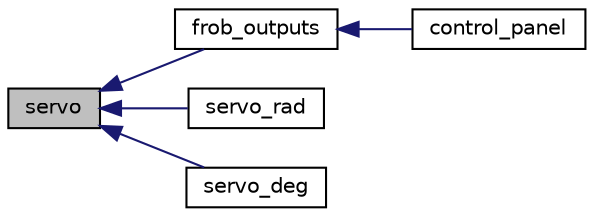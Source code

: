 digraph "servo"
{
  edge [fontname="Helvetica",fontsize="10",labelfontname="Helvetica",labelfontsize="10"];
  node [fontname="Helvetica",fontsize="10",shape=record];
  rankdir="LR";
  Node1 [label="servo",height=0.2,width=0.4,color="black", fillcolor="grey75", style="filled" fontcolor="black"];
  Node1 -> Node2 [dir="back",color="midnightblue",fontsize="10",style="solid",fontname="Helvetica"];
  Node2 [label="frob_outputs",height=0.2,width=0.4,color="black", fillcolor="white", style="filled",URL="$diagnostic_8c.html#ab50d07079b04faf6898956b052644966"];
  Node2 -> Node3 [dir="back",color="midnightblue",fontsize="10",style="solid",fontname="Helvetica"];
  Node3 [label="control_panel",height=0.2,width=0.4,color="black", fillcolor="white", style="filled",URL="$diagnostic_8c.html#ab93a0ba8748af7794b42a8c381480915"];
  Node1 -> Node4 [dir="back",color="midnightblue",fontsize="10",style="solid",fontname="Helvetica"];
  Node4 [label="servo_rad",height=0.2,width=0.4,color="black", fillcolor="white", style="filled",URL="$servo_8c.html#ac683fdac9a6941bc38849d4ce362393d"];
  Node1 -> Node5 [dir="back",color="midnightblue",fontsize="10",style="solid",fontname="Helvetica"];
  Node5 [label="servo_deg",height=0.2,width=0.4,color="black", fillcolor="white", style="filled",URL="$servo_8c.html#a3d875995a3b35785c44ec13f2f56cf3c"];
}
